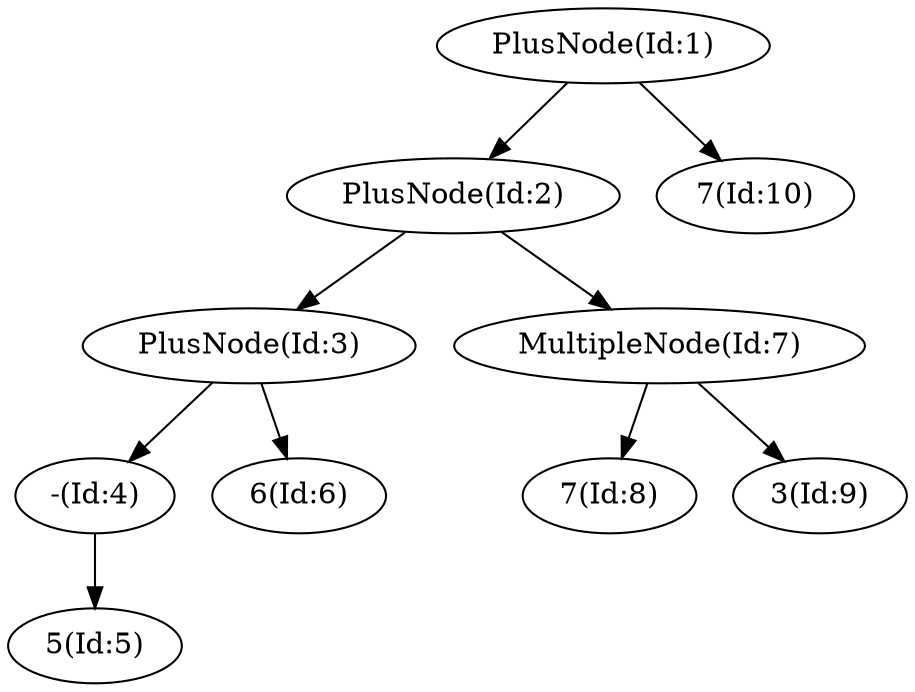 digraph G{"PlusNode(Id:1)"->"PlusNode(Id:2)";"PlusNode(Id:1)"->"7(Id:10)";"PlusNode(Id:2)"->"PlusNode(Id:3)";"PlusNode(Id:2)"->"MultipleNode(Id:7)";"PlusNode(Id:3)"->"-(Id:4)";"PlusNode(Id:3)"->"6(Id:6)";"-(Id:4)"->"5(Id:5)";"MultipleNode(Id:7)"->"7(Id:8)";"MultipleNode(Id:7)"->"3(Id:9)";}